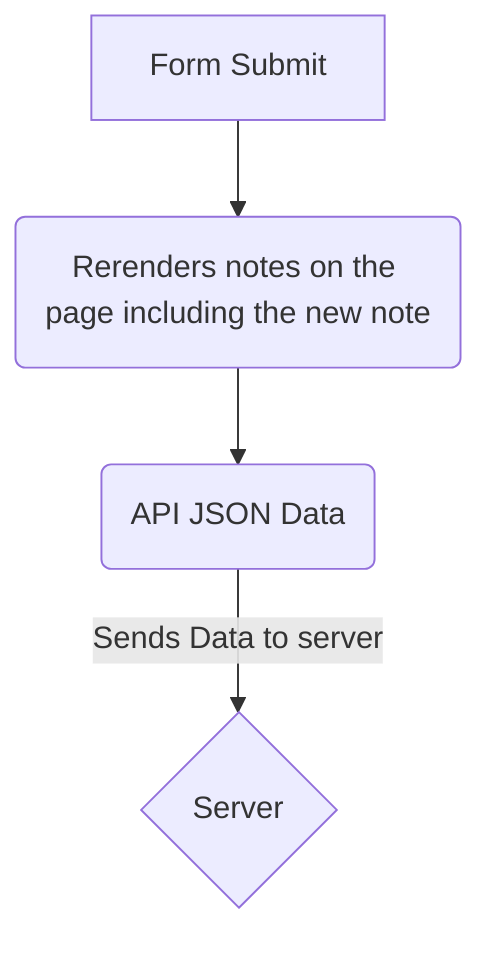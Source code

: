 flowchart TD
    A[Form Submit] -->B(Rerenders notes on the page including the new note)
    B --> C(API JSON Data)
    C -->|Sends Data to server| D{Server}